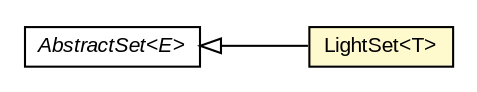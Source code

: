 #!/usr/local/bin/dot
#
# Class diagram 
# Generated by UMLGraph version R5_6-24-gf6e263 (http://www.umlgraph.org/)
#

digraph G {
	edge [fontname="arial",fontsize=10,labelfontname="arial",labelfontsize=10];
	node [fontname="arial",fontsize=10,shape=plaintext];
	nodesep=0.25;
	ranksep=0.5;
	rankdir=LR;
	// org.turbogwt.core.collections.client.LightSet<T>
	c435 [label=<<table title="org.turbogwt.core.collections.client.LightSet" border="0" cellborder="1" cellspacing="0" cellpadding="2" port="p" bgcolor="lemonChiffon" href="./LightSet.html">
		<tr><td><table border="0" cellspacing="0" cellpadding="1">
<tr><td align="center" balign="center"> LightSet&lt;T&gt; </td></tr>
		</table></td></tr>
		</table>>, URL="./LightSet.html", fontname="arial", fontcolor="black", fontsize=10.0];
	//org.turbogwt.core.collections.client.LightSet<T> extends java.util.AbstractSet<T>
	c458:p -> c435:p [dir=back,arrowtail=empty];
	// java.util.AbstractSet<E>
	c458 [label=<<table title="java.util.AbstractSet" border="0" cellborder="1" cellspacing="0" cellpadding="2" port="p" href="http://download.oracle.com/javase/7/docs/api/java/util/AbstractSet.html">
		<tr><td><table border="0" cellspacing="0" cellpadding="1">
<tr><td align="center" balign="center"><font face="arial italic"> AbstractSet&lt;E&gt; </font></td></tr>
		</table></td></tr>
		</table>>, URL="http://download.oracle.com/javase/7/docs/api/java/util/AbstractSet.html", fontname="arial", fontcolor="black", fontsize=10.0];
}

